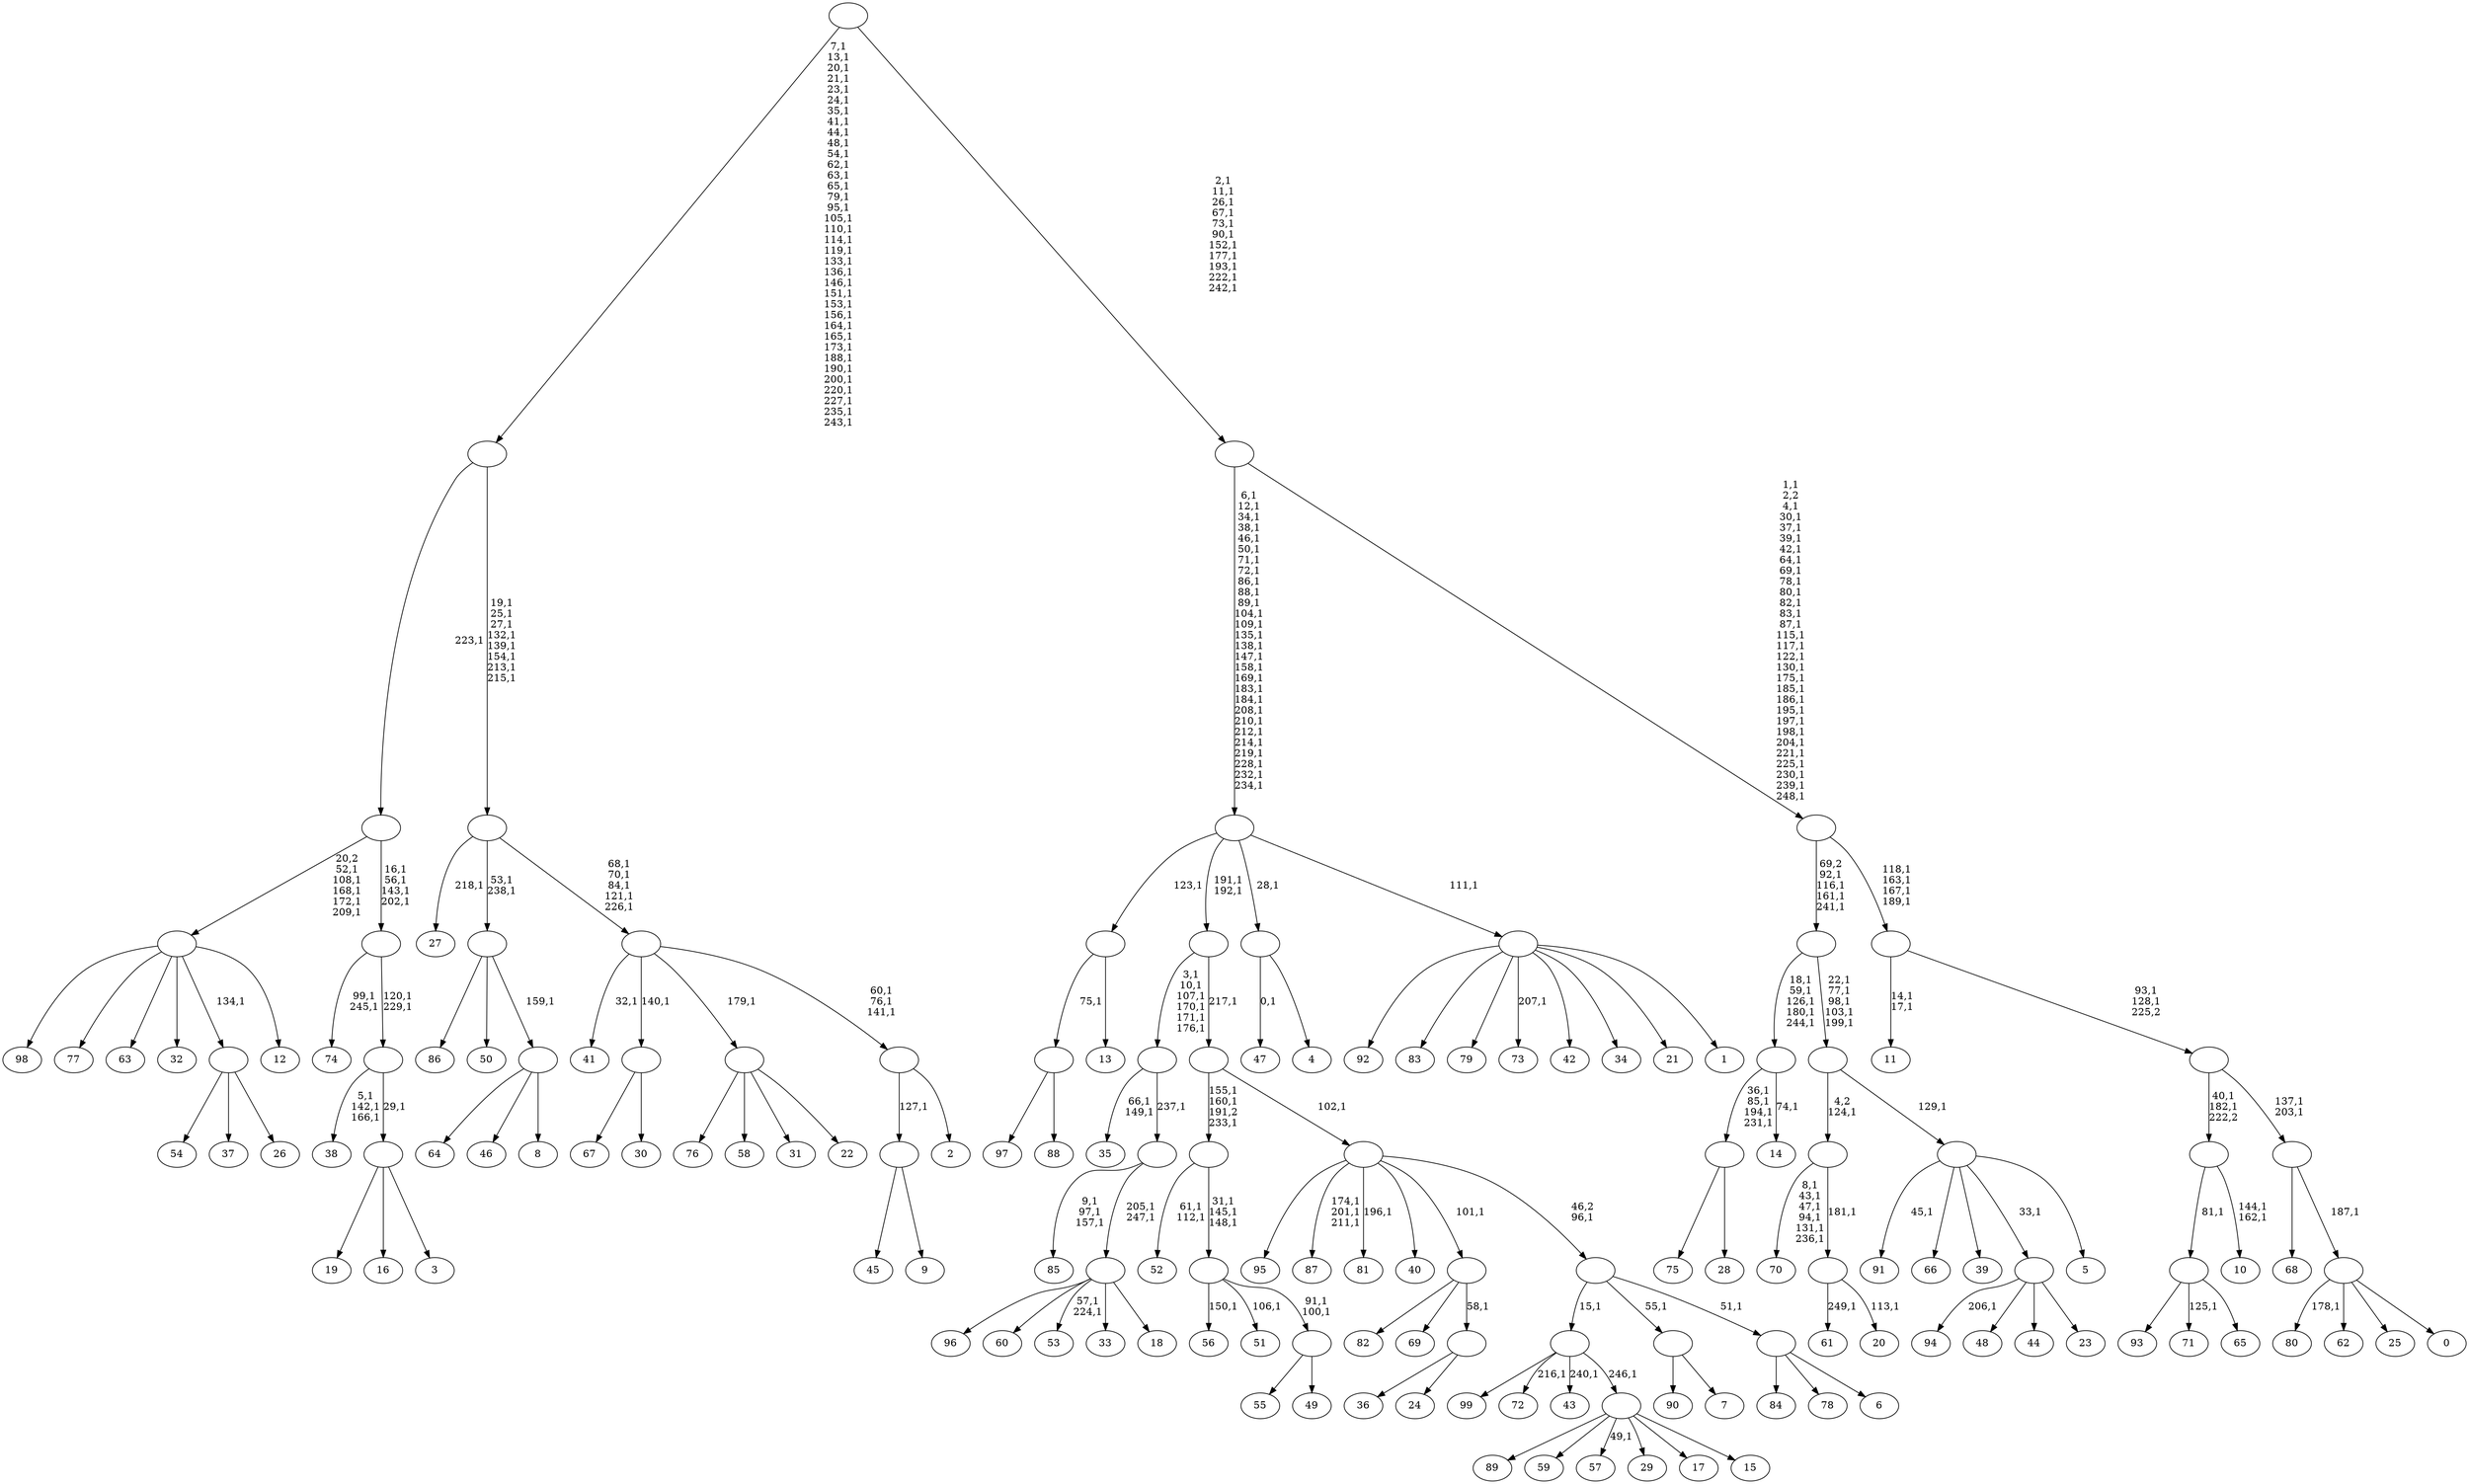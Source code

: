 digraph T {
	350 [label="99"]
	349 [label="98"]
	348 [label="97"]
	347 [label="96"]
	346 [label="95"]
	345 [label="94"]
	343 [label="93"]
	342 [label="92"]
	341 [label="91"]
	339 [label="90"]
	338 [label="89"]
	337 [label="88"]
	336 [label=""]
	335 [label="87"]
	331 [label="86"]
	330 [label="85"]
	326 [label="84"]
	325 [label="83"]
	324 [label="82"]
	323 [label="81"]
	321 [label="80"]
	319 [label="79"]
	318 [label="78"]
	317 [label="77"]
	316 [label="76"]
	315 [label="75"]
	314 [label="74"]
	311 [label="73"]
	309 [label="72"]
	307 [label="71"]
	305 [label="70"]
	298 [label="69"]
	297 [label="68"]
	296 [label="67"]
	295 [label="66"]
	294 [label="65"]
	293 [label=""]
	292 [label="64"]
	291 [label="63"]
	290 [label="62"]
	289 [label="61"]
	287 [label="60"]
	286 [label="59"]
	285 [label="58"]
	284 [label="57"]
	282 [label="56"]
	280 [label="55"]
	279 [label="54"]
	278 [label="53"]
	275 [label="52"]
	272 [label="51"]
	270 [label="50"]
	269 [label="49"]
	268 [label=""]
	266 [label=""]
	263 [label=""]
	260 [label="48"]
	259 [label="47"]
	257 [label="46"]
	256 [label="45"]
	255 [label="44"]
	254 [label="43"]
	252 [label="42"]
	251 [label="41"]
	249 [label="40"]
	248 [label="39"]
	247 [label="38"]
	243 [label="37"]
	242 [label="36"]
	241 [label="35"]
	238 [label="34"]
	237 [label="33"]
	236 [label="32"]
	235 [label="31"]
	234 [label="30"]
	233 [label=""]
	232 [label="29"]
	231 [label="28"]
	230 [label=""]
	226 [label="27"]
	224 [label="26"]
	223 [label=""]
	222 [label="25"]
	221 [label="24"]
	220 [label=""]
	219 [label=""]
	218 [label="23"]
	217 [label=""]
	216 [label="22"]
	215 [label=""]
	214 [label="21"]
	213 [label="20"]
	211 [label=""]
	210 [label=""]
	209 [label="19"]
	208 [label="18"]
	207 [label=""]
	205 [label=""]
	204 [label=""]
	198 [label="17"]
	197 [label="16"]
	196 [label="15"]
	195 [label=""]
	194 [label=""]
	193 [label="14"]
	191 [label=""]
	186 [label="13"]
	185 [label=""]
	184 [label="12"]
	183 [label=""]
	178 [label="11"]
	175 [label="10"]
	172 [label=""]
	170 [label="9"]
	169 [label=""]
	168 [label="8"]
	167 [label=""]
	166 [label=""]
	164 [label="7"]
	163 [label=""]
	162 [label="6"]
	161 [label=""]
	160 [label=""]
	159 [label=""]
	158 [label=""]
	157 [label=""]
	155 [label="5"]
	154 [label=""]
	153 [label=""]
	148 [label=""]
	144 [label="4"]
	143 [label=""]
	142 [label="3"]
	141 [label=""]
	140 [label=""]
	138 [label=""]
	134 [label=""]
	133 [label="2"]
	132 [label=""]
	129 [label=""]
	124 [label=""]
	116 [label=""]
	80 [label="1"]
	79 [label=""]
	78 [label=""]
	50 [label="0"]
	49 [label=""]
	48 [label=""]
	46 [label=""]
	44 [label=""]
	40 [label=""]
	11 [label=""]
	0 [label=""]
	336 -> 348 [label=""]
	336 -> 337 [label=""]
	293 -> 307 [label="125,1"]
	293 -> 343 [label=""]
	293 -> 294 [label=""]
	268 -> 280 [label=""]
	268 -> 269 [label=""]
	266 -> 268 [label="91,1\n100,1"]
	266 -> 272 [label="106,1"]
	266 -> 282 [label="150,1"]
	263 -> 266 [label="31,1\n145,1\n148,1"]
	263 -> 275 [label="61,1\n112,1"]
	233 -> 296 [label=""]
	233 -> 234 [label=""]
	230 -> 315 [label=""]
	230 -> 231 [label=""]
	223 -> 279 [label=""]
	223 -> 243 [label=""]
	223 -> 224 [label=""]
	220 -> 242 [label=""]
	220 -> 221 [label=""]
	219 -> 324 [label=""]
	219 -> 298 [label=""]
	219 -> 220 [label="58,1"]
	217 -> 345 [label="206,1"]
	217 -> 260 [label=""]
	217 -> 255 [label=""]
	217 -> 218 [label=""]
	215 -> 316 [label=""]
	215 -> 285 [label=""]
	215 -> 235 [label=""]
	215 -> 216 [label=""]
	211 -> 213 [label="113,1"]
	211 -> 289 [label="249,1"]
	210 -> 305 [label="8,1\n43,1\n47,1\n94,1\n131,1\n236,1"]
	210 -> 211 [label="181,1"]
	207 -> 278 [label="57,1\n224,1"]
	207 -> 347 [label=""]
	207 -> 287 [label=""]
	207 -> 237 [label=""]
	207 -> 208 [label=""]
	205 -> 207 [label="205,1\n247,1"]
	205 -> 330 [label="9,1\n97,1\n157,1"]
	204 -> 241 [label="66,1\n149,1"]
	204 -> 205 [label="237,1"]
	195 -> 284 [label="49,1"]
	195 -> 338 [label=""]
	195 -> 286 [label=""]
	195 -> 232 [label=""]
	195 -> 198 [label=""]
	195 -> 196 [label=""]
	194 -> 254 [label="240,1"]
	194 -> 309 [label="216,1"]
	194 -> 350 [label=""]
	194 -> 195 [label="246,1"]
	191 -> 193 [label="74,1"]
	191 -> 230 [label="36,1\n85,1\n194,1\n231,1"]
	185 -> 336 [label="75,1"]
	185 -> 186 [label=""]
	183 -> 349 [label=""]
	183 -> 317 [label=""]
	183 -> 291 [label=""]
	183 -> 236 [label=""]
	183 -> 223 [label="134,1"]
	183 -> 184 [label=""]
	172 -> 175 [label="144,1\n162,1"]
	172 -> 293 [label="81,1"]
	169 -> 256 [label=""]
	169 -> 170 [label=""]
	167 -> 292 [label=""]
	167 -> 257 [label=""]
	167 -> 168 [label=""]
	166 -> 331 [label=""]
	166 -> 270 [label=""]
	166 -> 167 [label="159,1"]
	163 -> 339 [label=""]
	163 -> 164 [label=""]
	161 -> 326 [label=""]
	161 -> 318 [label=""]
	161 -> 162 [label=""]
	160 -> 194 [label="15,1"]
	160 -> 163 [label="55,1"]
	160 -> 161 [label="51,1"]
	159 -> 323 [label="196,1"]
	159 -> 335 [label="174,1\n201,1\n211,1"]
	159 -> 346 [label=""]
	159 -> 249 [label=""]
	159 -> 219 [label="101,1"]
	159 -> 160 [label="46,2\n96,1"]
	158 -> 263 [label="155,1\n160,1\n191,2\n233,1"]
	158 -> 159 [label="102,1"]
	157 -> 204 [label="3,1\n10,1\n107,1\n170,1\n171,1\n176,1"]
	157 -> 158 [label="217,1"]
	154 -> 341 [label="45,1"]
	154 -> 295 [label=""]
	154 -> 248 [label=""]
	154 -> 217 [label="33,1"]
	154 -> 155 [label=""]
	153 -> 210 [label="4,2\n124,1"]
	153 -> 154 [label="129,1"]
	148 -> 153 [label="22,1\n77,1\n98,1\n103,1\n199,1"]
	148 -> 191 [label="18,1\n59,1\n126,1\n180,1\n244,1"]
	143 -> 259 [label="0,1"]
	143 -> 144 [label=""]
	141 -> 209 [label=""]
	141 -> 197 [label=""]
	141 -> 142 [label=""]
	140 -> 247 [label="5,1\n142,1\n166,1"]
	140 -> 141 [label="29,1"]
	138 -> 140 [label="120,1\n229,1"]
	138 -> 314 [label="99,1\n245,1"]
	134 -> 138 [label="16,1\n56,1\n143,1\n202,1"]
	134 -> 183 [label="20,2\n52,1\n108,1\n168,1\n172,1\n209,1"]
	132 -> 169 [label="127,1"]
	132 -> 133 [label=""]
	129 -> 132 [label="60,1\n76,1\n141,1"]
	129 -> 251 [label="32,1"]
	129 -> 233 [label="140,1"]
	129 -> 215 [label="179,1"]
	124 -> 129 [label="68,1\n70,1\n84,1\n121,1\n226,1"]
	124 -> 166 [label="53,1\n238,1"]
	124 -> 226 [label="218,1"]
	116 -> 124 [label="19,1\n25,1\n27,1\n132,1\n139,1\n154,1\n213,1\n215,1"]
	116 -> 134 [label="223,1"]
	79 -> 311 [label="207,1"]
	79 -> 342 [label=""]
	79 -> 325 [label=""]
	79 -> 319 [label=""]
	79 -> 252 [label=""]
	79 -> 238 [label=""]
	79 -> 214 [label=""]
	79 -> 80 [label=""]
	78 -> 157 [label="191,1\n192,1"]
	78 -> 185 [label="123,1"]
	78 -> 143 [label="28,1"]
	78 -> 79 [label="111,1"]
	49 -> 321 [label="178,1"]
	49 -> 290 [label=""]
	49 -> 222 [label=""]
	49 -> 50 [label=""]
	48 -> 297 [label=""]
	48 -> 49 [label="187,1"]
	46 -> 48 [label="137,1\n203,1"]
	46 -> 172 [label="40,1\n182,1\n222,2"]
	44 -> 46 [label="93,1\n128,1\n225,2"]
	44 -> 178 [label="14,1\n17,1"]
	40 -> 44 [label="118,1\n163,1\n167,1\n189,1"]
	40 -> 148 [label="69,2\n92,1\n116,1\n161,1\n241,1"]
	11 -> 40 [label="1,1\n2,2\n4,1\n30,1\n37,1\n39,1\n42,1\n64,1\n69,1\n78,1\n80,1\n82,1\n83,1\n87,1\n115,1\n117,1\n122,1\n130,1\n175,1\n185,1\n186,1\n195,1\n197,1\n198,1\n204,1\n221,1\n225,1\n230,1\n239,1\n248,1"]
	11 -> 78 [label="6,1\n12,1\n34,1\n38,1\n46,1\n50,1\n71,1\n72,1\n86,1\n88,1\n89,1\n104,1\n109,1\n135,1\n138,1\n147,1\n158,1\n169,1\n183,1\n184,1\n208,1\n210,1\n212,1\n214,1\n219,1\n228,1\n232,1\n234,1"]
	0 -> 11 [label="2,1\n11,1\n26,1\n67,1\n73,1\n90,1\n152,1\n177,1\n193,1\n222,1\n242,1"]
	0 -> 116 [label="7,1\n13,1\n20,1\n21,1\n23,1\n24,1\n35,1\n41,1\n44,1\n48,1\n54,1\n62,1\n63,1\n65,1\n79,1\n95,1\n105,1\n110,1\n114,1\n119,1\n133,1\n136,1\n146,1\n151,1\n153,1\n156,1\n164,1\n165,1\n173,1\n188,1\n190,1\n200,1\n220,1\n227,1\n235,1\n243,1"]
}
